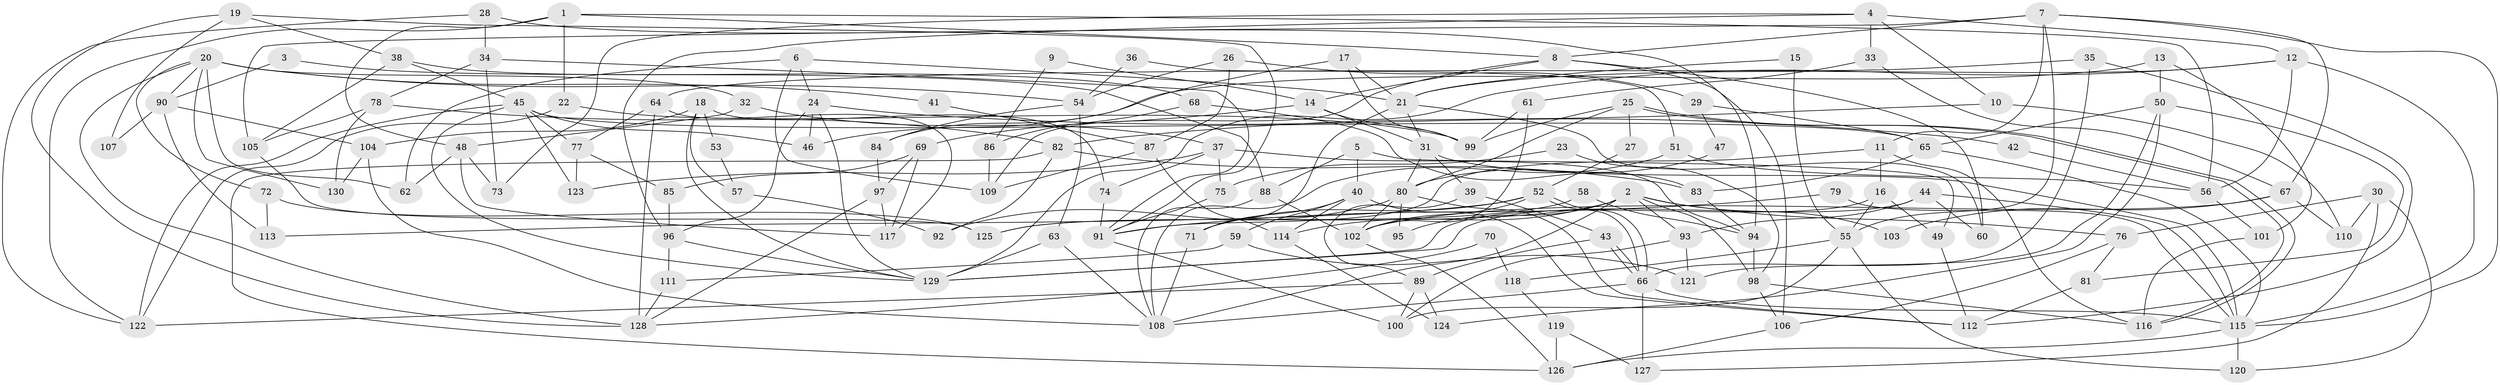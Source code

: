 // coarse degree distribution, {5: 0.15384615384615385, 10: 0.02197802197802198, 2: 0.14285714285714285, 6: 0.13186813186813187, 3: 0.24175824175824176, 9: 0.03296703296703297, 7: 0.06593406593406594, 8: 0.04395604395604396, 4: 0.14285714285714285, 11: 0.01098901098901099, 12: 0.01098901098901099}
// Generated by graph-tools (version 1.1) at 2025/23/03/03/25 07:23:59]
// undirected, 130 vertices, 260 edges
graph export_dot {
graph [start="1"]
  node [color=gray90,style=filled];
  1;
  2;
  3;
  4;
  5;
  6;
  7;
  8;
  9;
  10;
  11;
  12;
  13;
  14;
  15;
  16;
  17;
  18;
  19;
  20;
  21;
  22;
  23;
  24;
  25;
  26;
  27;
  28;
  29;
  30;
  31;
  32;
  33;
  34;
  35;
  36;
  37;
  38;
  39;
  40;
  41;
  42;
  43;
  44;
  45;
  46;
  47;
  48;
  49;
  50;
  51;
  52;
  53;
  54;
  55;
  56;
  57;
  58;
  59;
  60;
  61;
  62;
  63;
  64;
  65;
  66;
  67;
  68;
  69;
  70;
  71;
  72;
  73;
  74;
  75;
  76;
  77;
  78;
  79;
  80;
  81;
  82;
  83;
  84;
  85;
  86;
  87;
  88;
  89;
  90;
  91;
  92;
  93;
  94;
  95;
  96;
  97;
  98;
  99;
  100;
  101;
  102;
  103;
  104;
  105;
  106;
  107;
  108;
  109;
  110;
  111;
  112;
  113;
  114;
  115;
  116;
  117;
  118;
  119;
  120;
  121;
  122;
  123;
  124;
  125;
  126;
  127;
  128;
  129;
  130;
  1 -- 48;
  1 -- 8;
  1 -- 22;
  1 -- 56;
  1 -- 122;
  2 -- 108;
  2 -- 76;
  2 -- 93;
  2 -- 95;
  2 -- 98;
  2 -- 103;
  2 -- 114;
  2 -- 125;
  3 -- 90;
  3 -- 88;
  4 -- 96;
  4 -- 12;
  4 -- 10;
  4 -- 33;
  4 -- 73;
  5 -- 88;
  5 -- 40;
  5 -- 49;
  6 -- 21;
  6 -- 24;
  6 -- 62;
  6 -- 109;
  7 -- 11;
  7 -- 115;
  7 -- 8;
  7 -- 55;
  7 -- 67;
  7 -- 105;
  8 -- 14;
  8 -- 60;
  8 -- 106;
  8 -- 109;
  9 -- 86;
  9 -- 14;
  10 -- 82;
  10 -- 110;
  11 -- 91;
  11 -- 116;
  11 -- 16;
  12 -- 115;
  12 -- 21;
  12 -- 56;
  12 -- 129;
  13 -- 50;
  13 -- 101;
  13 -- 46;
  14 -- 99;
  14 -- 31;
  14 -- 69;
  15 -- 55;
  15 -- 21;
  16 -- 129;
  16 -- 49;
  16 -- 55;
  17 -- 84;
  17 -- 21;
  17 -- 99;
  18 -- 129;
  18 -- 74;
  18 -- 53;
  18 -- 57;
  18 -- 104;
  19 -- 128;
  19 -- 38;
  19 -- 91;
  19 -- 107;
  20 -- 72;
  20 -- 128;
  20 -- 32;
  20 -- 41;
  20 -- 54;
  20 -- 62;
  20 -- 90;
  20 -- 130;
  21 -- 60;
  21 -- 31;
  21 -- 71;
  22 -- 99;
  22 -- 122;
  23 -- 98;
  23 -- 75;
  24 -- 46;
  24 -- 96;
  24 -- 42;
  24 -- 129;
  25 -- 80;
  25 -- 116;
  25 -- 116;
  25 -- 27;
  25 -- 99;
  26 -- 54;
  26 -- 87;
  26 -- 29;
  27 -- 52;
  28 -- 122;
  28 -- 34;
  28 -- 94;
  29 -- 65;
  29 -- 47;
  30 -- 110;
  30 -- 120;
  30 -- 76;
  30 -- 127;
  31 -- 39;
  31 -- 115;
  31 -- 80;
  32 -- 48;
  32 -- 37;
  33 -- 61;
  33 -- 67;
  34 -- 73;
  34 -- 91;
  34 -- 78;
  35 -- 112;
  35 -- 66;
  35 -- 64;
  36 -- 54;
  36 -- 51;
  37 -- 94;
  37 -- 74;
  37 -- 75;
  37 -- 123;
  38 -- 45;
  38 -- 105;
  38 -- 68;
  39 -- 89;
  39 -- 43;
  40 -- 71;
  40 -- 112;
  40 -- 59;
  40 -- 114;
  41 -- 87;
  42 -- 56;
  43 -- 66;
  43 -- 66;
  43 -- 89;
  44 -- 115;
  44 -- 129;
  44 -- 60;
  44 -- 93;
  45 -- 122;
  45 -- 129;
  45 -- 46;
  45 -- 65;
  45 -- 77;
  45 -- 123;
  47 -- 80;
  48 -- 117;
  48 -- 62;
  48 -- 73;
  49 -- 112;
  50 -- 124;
  50 -- 65;
  50 -- 81;
  50 -- 121;
  51 -- 56;
  51 -- 108;
  52 -- 66;
  52 -- 66;
  52 -- 102;
  52 -- 71;
  52 -- 113;
  53 -- 57;
  54 -- 63;
  54 -- 84;
  55 -- 100;
  55 -- 118;
  55 -- 120;
  56 -- 101;
  57 -- 92;
  58 -- 125;
  58 -- 94;
  59 -- 121;
  59 -- 111;
  61 -- 102;
  61 -- 99;
  63 -- 108;
  63 -- 129;
  64 -- 77;
  64 -- 117;
  64 -- 128;
  65 -- 83;
  65 -- 115;
  66 -- 108;
  66 -- 115;
  66 -- 127;
  67 -- 102;
  67 -- 103;
  67 -- 110;
  68 -- 83;
  68 -- 86;
  69 -- 97;
  69 -- 85;
  69 -- 117;
  70 -- 118;
  70 -- 128;
  71 -- 108;
  72 -- 125;
  72 -- 113;
  74 -- 91;
  75 -- 91;
  76 -- 81;
  76 -- 106;
  77 -- 123;
  77 -- 85;
  78 -- 130;
  78 -- 82;
  78 -- 105;
  79 -- 115;
  79 -- 91;
  80 -- 102;
  80 -- 92;
  80 -- 95;
  80 -- 112;
  81 -- 112;
  82 -- 126;
  82 -- 83;
  82 -- 92;
  83 -- 94;
  84 -- 97;
  85 -- 96;
  86 -- 109;
  87 -- 109;
  87 -- 114;
  88 -- 102;
  88 -- 108;
  89 -- 122;
  89 -- 100;
  89 -- 124;
  90 -- 104;
  90 -- 107;
  90 -- 113;
  91 -- 100;
  93 -- 100;
  93 -- 121;
  94 -- 98;
  96 -- 129;
  96 -- 111;
  97 -- 117;
  97 -- 128;
  98 -- 106;
  98 -- 116;
  101 -- 116;
  102 -- 126;
  104 -- 108;
  104 -- 130;
  105 -- 125;
  106 -- 126;
  111 -- 128;
  114 -- 124;
  115 -- 120;
  115 -- 126;
  118 -- 119;
  119 -- 127;
  119 -- 126;
}
